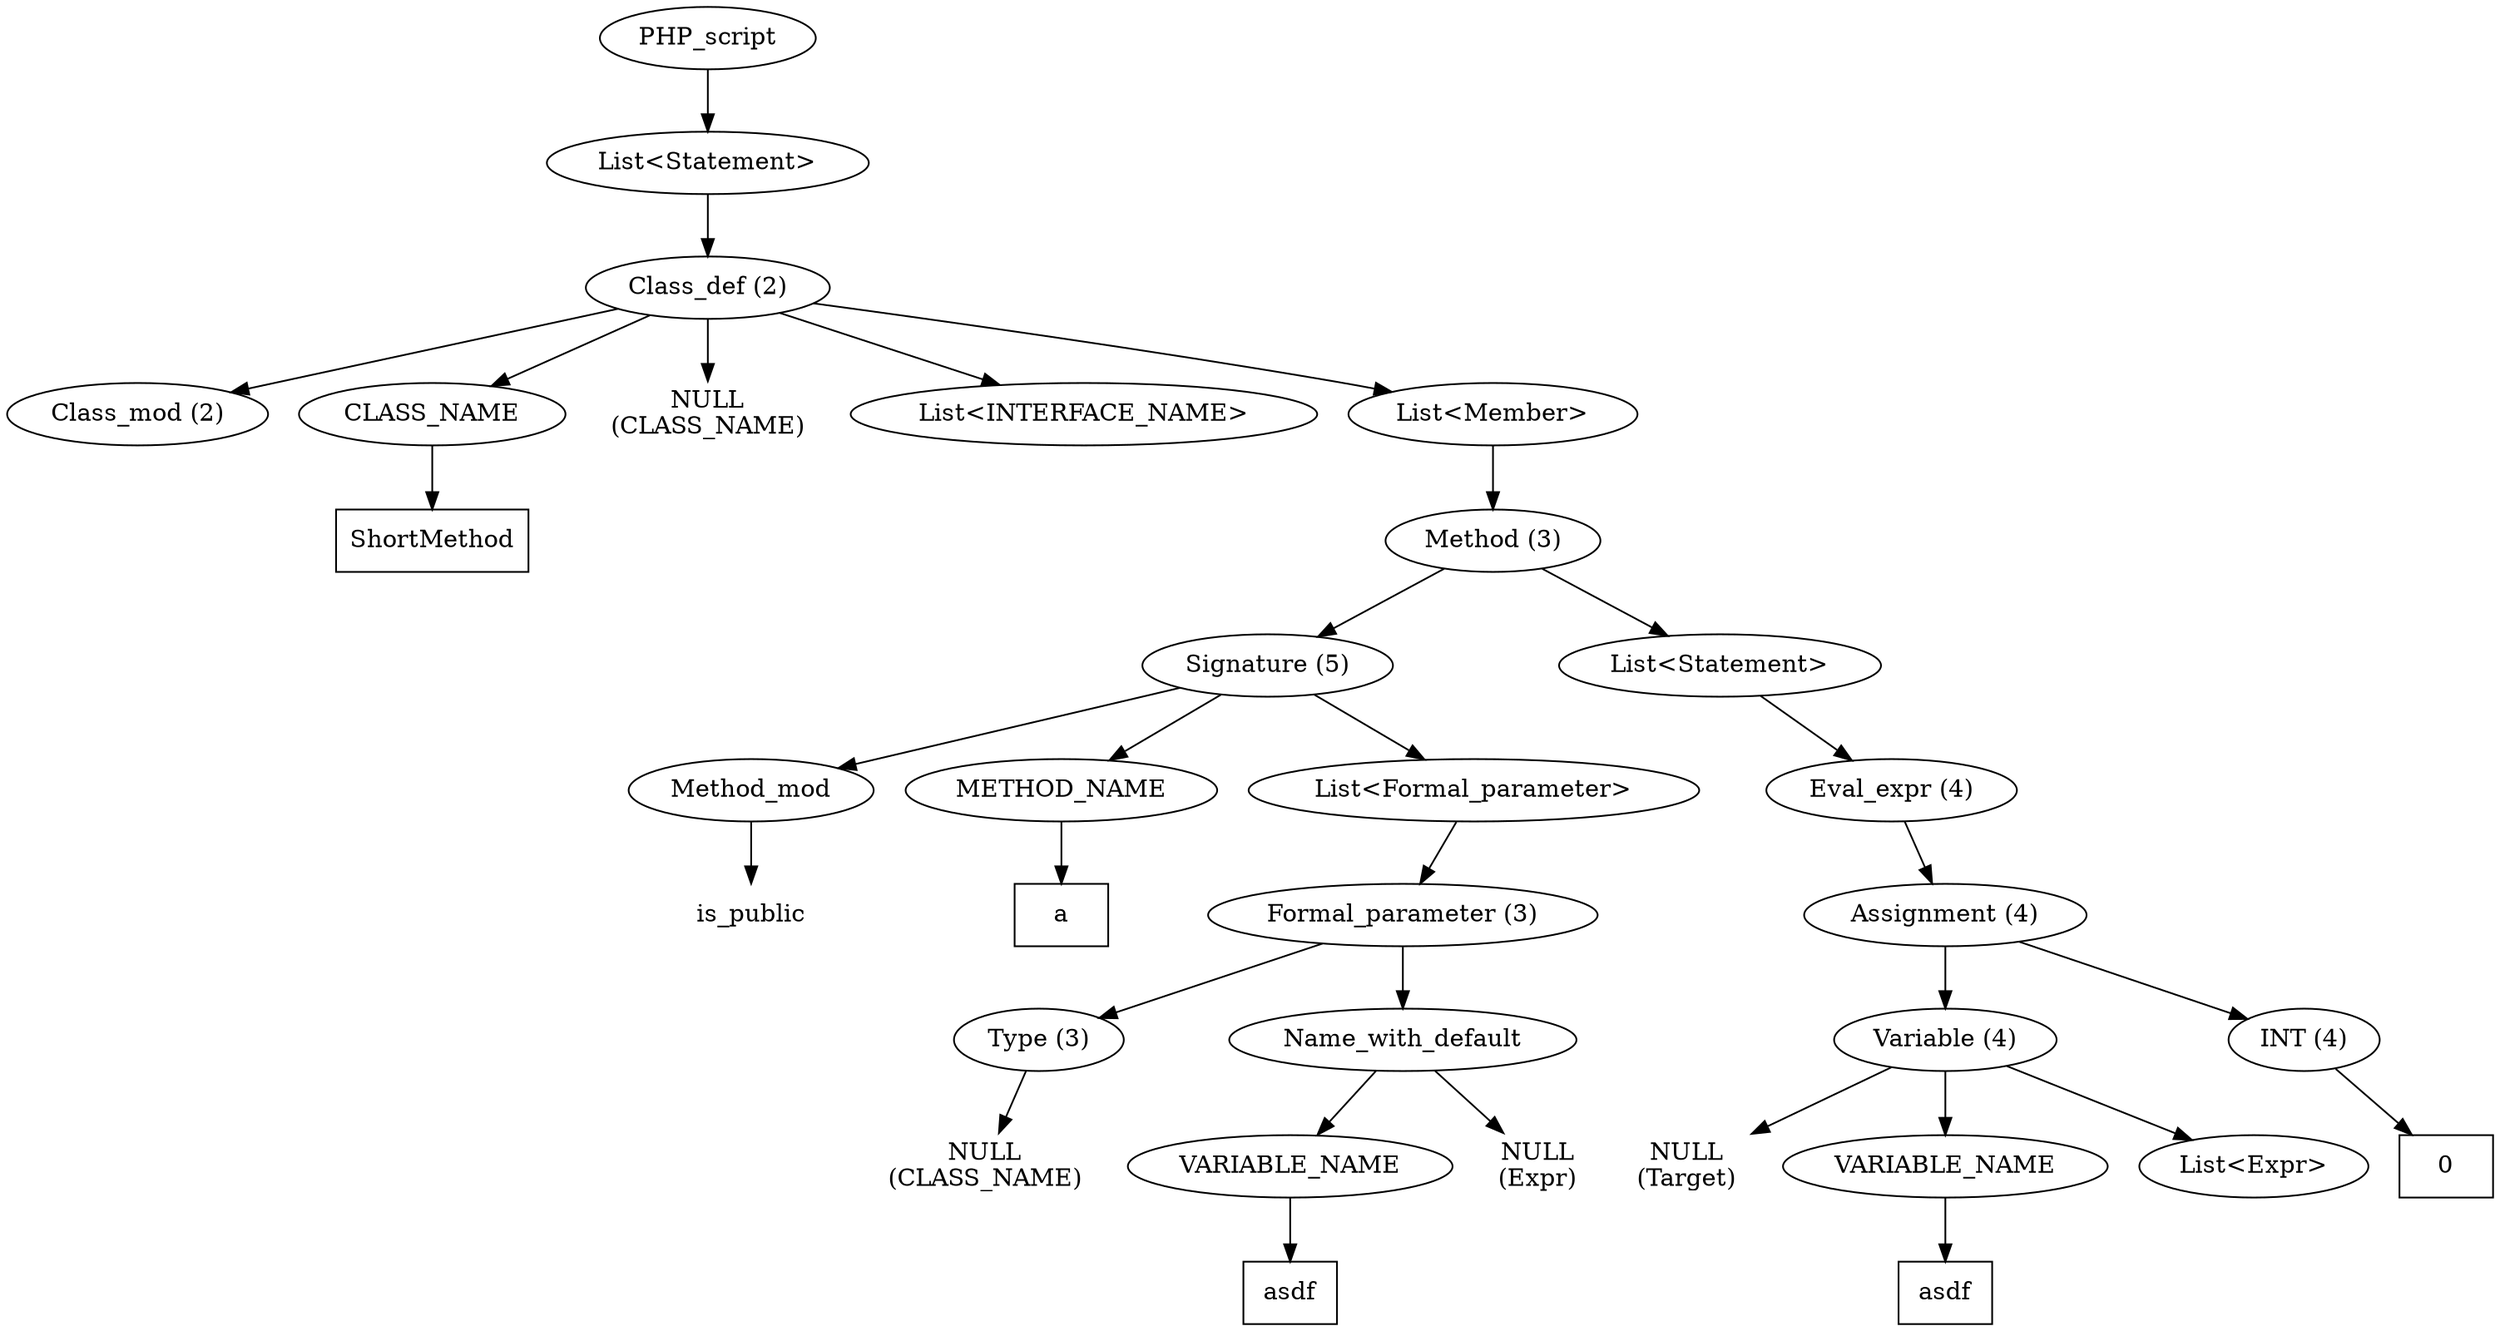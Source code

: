 /*
 * AST in dot format generated by phc -- the PHP compiler
 */

digraph AST {
ordering=out;
node_0 [label="PHP_script"];
node_1 [label="List<Statement>"];
node_0 -> node_1;
node_2 [label="Class_def (2)"];
node_1 -> node_2;
node_3 [label="Class_mod (2)"];
node_2 -> node_3;
node_4 [label="CLASS_NAME"];
node_2 -> node_4;
node_5 [label="ShortMethod", shape=box]
node_4 -> node_5;
node_6 [label="NULL\n(CLASS_NAME)", shape=plaintext]
node_2 -> node_6;
node_7 [label="List<INTERFACE_NAME>"];
node_2 -> node_7;
node_8 [label="List<Member>"];
node_2 -> node_8;
node_9 [label="Method (3)"];
node_8 -> node_9;
node_10 [label="Signature (5)"];
node_9 -> node_10;
node_11 [label="Method_mod"];
node_10 -> node_11;
node_12 [label="is_public", shape=plaintext]
node_11 -> node_12;
node_13 [label="METHOD_NAME"];
node_10 -> node_13;
node_14 [label="a", shape=box]
node_13 -> node_14;
node_15 [label="List<Formal_parameter>"];
node_10 -> node_15;
node_16 [label="Formal_parameter (3)"];
node_15 -> node_16;
node_17 [label="Type (3)"];
node_16 -> node_17;
node_18 [label="NULL\n(CLASS_NAME)", shape=plaintext]
node_17 -> node_18;
node_19 [label="Name_with_default"];
node_16 -> node_19;
node_20 [label="VARIABLE_NAME"];
node_19 -> node_20;
node_21 [label="asdf", shape=box]
node_20 -> node_21;
node_22 [label="NULL\n(Expr)", shape=plaintext]
node_19 -> node_22;
node_23 [label="List<Statement>"];
node_9 -> node_23;
node_24 [label="Eval_expr (4)"];
node_23 -> node_24;
node_25 [label="Assignment (4)"];
node_24 -> node_25;
node_26 [label="Variable (4)"];
node_25 -> node_26;
node_27 [label="NULL\n(Target)", shape=plaintext]
node_26 -> node_27;
node_28 [label="VARIABLE_NAME"];
node_26 -> node_28;
node_29 [label="asdf", shape=box]
node_28 -> node_29;
node_30 [label="List<Expr>"];
node_26 -> node_30;
node_31 [label="INT (4)"];
node_25 -> node_31;
node_32 [label="0", shape=box]
node_31 -> node_32;
}